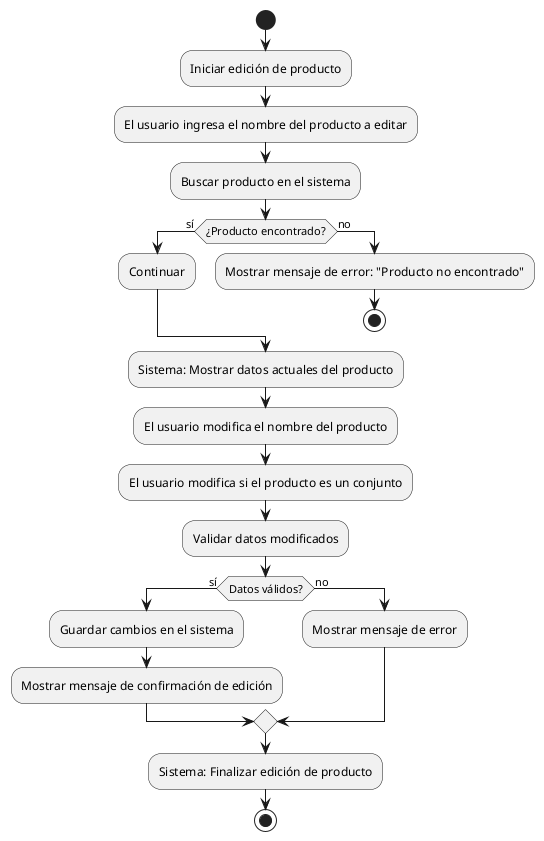 @startuml editar producto

start

:Iniciar edición de producto;
:El usuario ingresa el nombre del producto a editar;
:Buscar producto en el sistema;
if (¿Producto encontrado?) then (sí)
  :Continuar;
else (no)
  :Mostrar mensaje de error: "Producto no encontrado";
  stop
endif

:Sistema: Mostrar datos actuales del producto;
:El usuario modifica el nombre del producto;
:El usuario modifica si el producto es un conjunto;
:Validar datos modificados;

if (Datos válidos?) then (sí)
  :Guardar cambios en el sistema;
  :Mostrar mensaje de confirmación de edición;
else (no)
  :Mostrar mensaje de error;
endif

:Sistema: Finalizar edición de producto;
stop

@enduml
